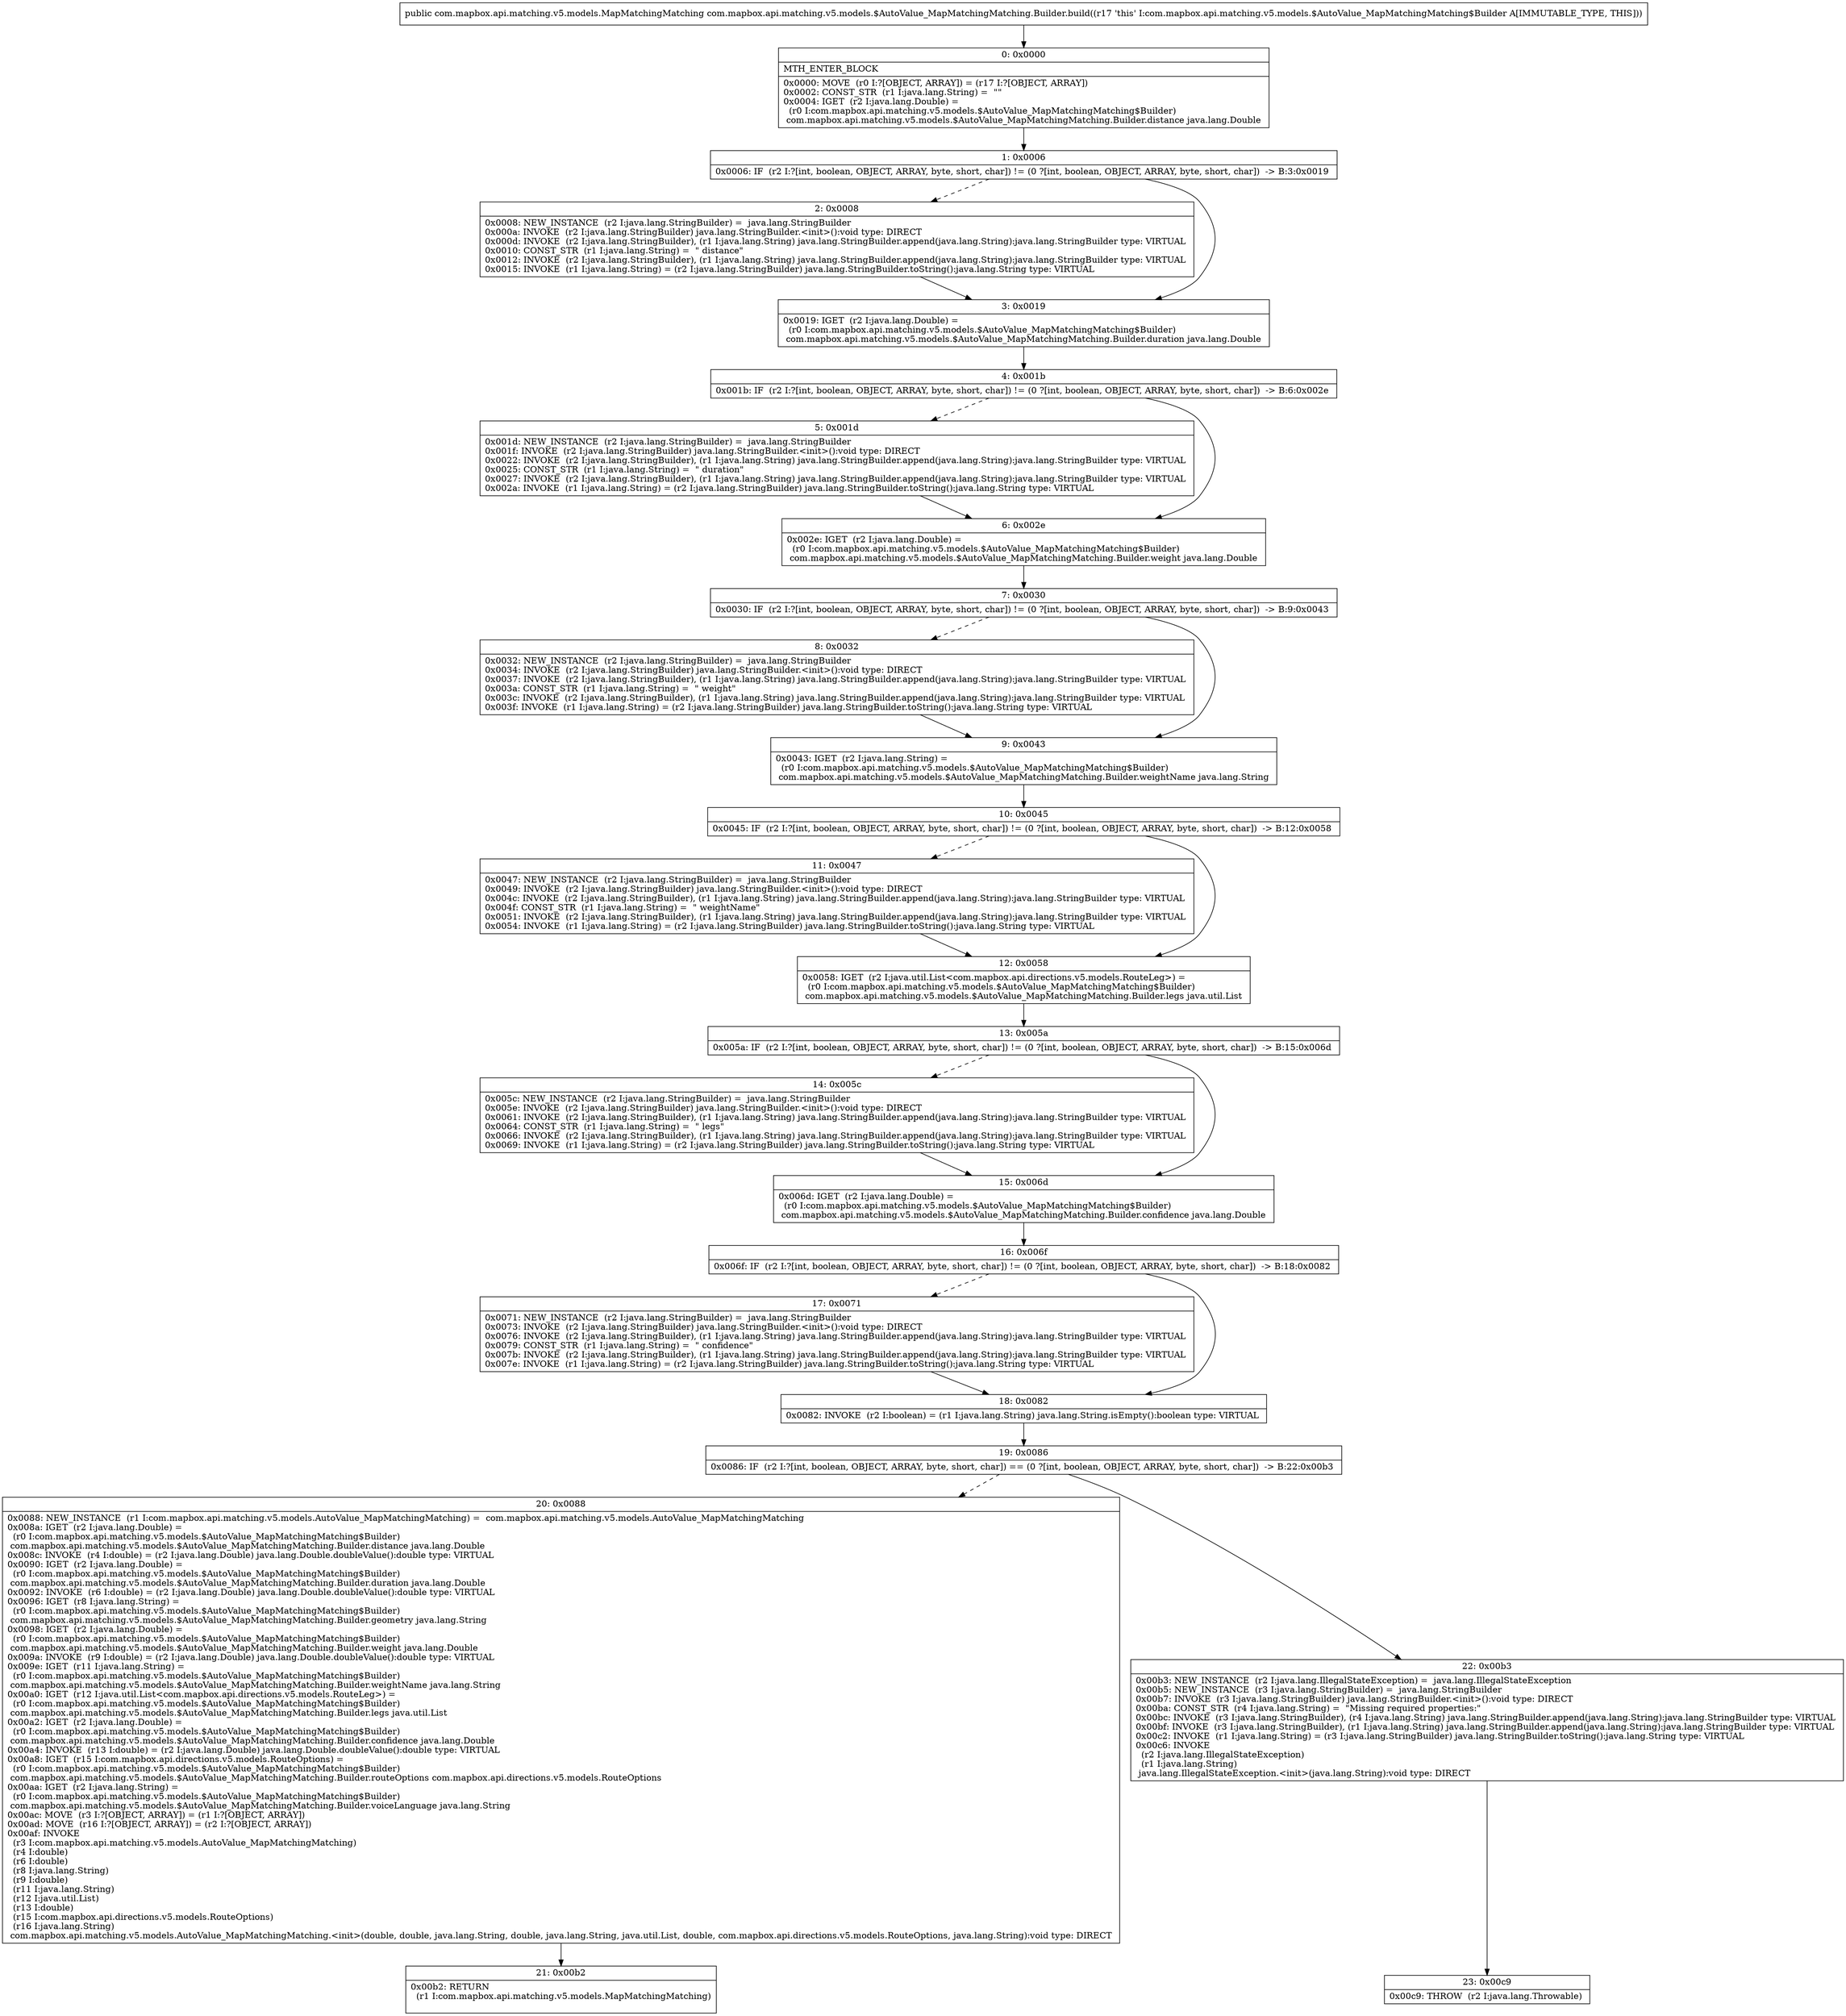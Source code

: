 digraph "CFG forcom.mapbox.api.matching.v5.models.$AutoValue_MapMatchingMatching.Builder.build()Lcom\/mapbox\/api\/matching\/v5\/models\/MapMatchingMatching;" {
Node_0 [shape=record,label="{0\:\ 0x0000|MTH_ENTER_BLOCK\l|0x0000: MOVE  (r0 I:?[OBJECT, ARRAY]) = (r17 I:?[OBJECT, ARRAY]) \l0x0002: CONST_STR  (r1 I:java.lang.String) =  \"\" \l0x0004: IGET  (r2 I:java.lang.Double) = \l  (r0 I:com.mapbox.api.matching.v5.models.$AutoValue_MapMatchingMatching$Builder)\l com.mapbox.api.matching.v5.models.$AutoValue_MapMatchingMatching.Builder.distance java.lang.Double \l}"];
Node_1 [shape=record,label="{1\:\ 0x0006|0x0006: IF  (r2 I:?[int, boolean, OBJECT, ARRAY, byte, short, char]) != (0 ?[int, boolean, OBJECT, ARRAY, byte, short, char])  \-\> B:3:0x0019 \l}"];
Node_2 [shape=record,label="{2\:\ 0x0008|0x0008: NEW_INSTANCE  (r2 I:java.lang.StringBuilder) =  java.lang.StringBuilder \l0x000a: INVOKE  (r2 I:java.lang.StringBuilder) java.lang.StringBuilder.\<init\>():void type: DIRECT \l0x000d: INVOKE  (r2 I:java.lang.StringBuilder), (r1 I:java.lang.String) java.lang.StringBuilder.append(java.lang.String):java.lang.StringBuilder type: VIRTUAL \l0x0010: CONST_STR  (r1 I:java.lang.String) =  \" distance\" \l0x0012: INVOKE  (r2 I:java.lang.StringBuilder), (r1 I:java.lang.String) java.lang.StringBuilder.append(java.lang.String):java.lang.StringBuilder type: VIRTUAL \l0x0015: INVOKE  (r1 I:java.lang.String) = (r2 I:java.lang.StringBuilder) java.lang.StringBuilder.toString():java.lang.String type: VIRTUAL \l}"];
Node_3 [shape=record,label="{3\:\ 0x0019|0x0019: IGET  (r2 I:java.lang.Double) = \l  (r0 I:com.mapbox.api.matching.v5.models.$AutoValue_MapMatchingMatching$Builder)\l com.mapbox.api.matching.v5.models.$AutoValue_MapMatchingMatching.Builder.duration java.lang.Double \l}"];
Node_4 [shape=record,label="{4\:\ 0x001b|0x001b: IF  (r2 I:?[int, boolean, OBJECT, ARRAY, byte, short, char]) != (0 ?[int, boolean, OBJECT, ARRAY, byte, short, char])  \-\> B:6:0x002e \l}"];
Node_5 [shape=record,label="{5\:\ 0x001d|0x001d: NEW_INSTANCE  (r2 I:java.lang.StringBuilder) =  java.lang.StringBuilder \l0x001f: INVOKE  (r2 I:java.lang.StringBuilder) java.lang.StringBuilder.\<init\>():void type: DIRECT \l0x0022: INVOKE  (r2 I:java.lang.StringBuilder), (r1 I:java.lang.String) java.lang.StringBuilder.append(java.lang.String):java.lang.StringBuilder type: VIRTUAL \l0x0025: CONST_STR  (r1 I:java.lang.String) =  \" duration\" \l0x0027: INVOKE  (r2 I:java.lang.StringBuilder), (r1 I:java.lang.String) java.lang.StringBuilder.append(java.lang.String):java.lang.StringBuilder type: VIRTUAL \l0x002a: INVOKE  (r1 I:java.lang.String) = (r2 I:java.lang.StringBuilder) java.lang.StringBuilder.toString():java.lang.String type: VIRTUAL \l}"];
Node_6 [shape=record,label="{6\:\ 0x002e|0x002e: IGET  (r2 I:java.lang.Double) = \l  (r0 I:com.mapbox.api.matching.v5.models.$AutoValue_MapMatchingMatching$Builder)\l com.mapbox.api.matching.v5.models.$AutoValue_MapMatchingMatching.Builder.weight java.lang.Double \l}"];
Node_7 [shape=record,label="{7\:\ 0x0030|0x0030: IF  (r2 I:?[int, boolean, OBJECT, ARRAY, byte, short, char]) != (0 ?[int, boolean, OBJECT, ARRAY, byte, short, char])  \-\> B:9:0x0043 \l}"];
Node_8 [shape=record,label="{8\:\ 0x0032|0x0032: NEW_INSTANCE  (r2 I:java.lang.StringBuilder) =  java.lang.StringBuilder \l0x0034: INVOKE  (r2 I:java.lang.StringBuilder) java.lang.StringBuilder.\<init\>():void type: DIRECT \l0x0037: INVOKE  (r2 I:java.lang.StringBuilder), (r1 I:java.lang.String) java.lang.StringBuilder.append(java.lang.String):java.lang.StringBuilder type: VIRTUAL \l0x003a: CONST_STR  (r1 I:java.lang.String) =  \" weight\" \l0x003c: INVOKE  (r2 I:java.lang.StringBuilder), (r1 I:java.lang.String) java.lang.StringBuilder.append(java.lang.String):java.lang.StringBuilder type: VIRTUAL \l0x003f: INVOKE  (r1 I:java.lang.String) = (r2 I:java.lang.StringBuilder) java.lang.StringBuilder.toString():java.lang.String type: VIRTUAL \l}"];
Node_9 [shape=record,label="{9\:\ 0x0043|0x0043: IGET  (r2 I:java.lang.String) = \l  (r0 I:com.mapbox.api.matching.v5.models.$AutoValue_MapMatchingMatching$Builder)\l com.mapbox.api.matching.v5.models.$AutoValue_MapMatchingMatching.Builder.weightName java.lang.String \l}"];
Node_10 [shape=record,label="{10\:\ 0x0045|0x0045: IF  (r2 I:?[int, boolean, OBJECT, ARRAY, byte, short, char]) != (0 ?[int, boolean, OBJECT, ARRAY, byte, short, char])  \-\> B:12:0x0058 \l}"];
Node_11 [shape=record,label="{11\:\ 0x0047|0x0047: NEW_INSTANCE  (r2 I:java.lang.StringBuilder) =  java.lang.StringBuilder \l0x0049: INVOKE  (r2 I:java.lang.StringBuilder) java.lang.StringBuilder.\<init\>():void type: DIRECT \l0x004c: INVOKE  (r2 I:java.lang.StringBuilder), (r1 I:java.lang.String) java.lang.StringBuilder.append(java.lang.String):java.lang.StringBuilder type: VIRTUAL \l0x004f: CONST_STR  (r1 I:java.lang.String) =  \" weightName\" \l0x0051: INVOKE  (r2 I:java.lang.StringBuilder), (r1 I:java.lang.String) java.lang.StringBuilder.append(java.lang.String):java.lang.StringBuilder type: VIRTUAL \l0x0054: INVOKE  (r1 I:java.lang.String) = (r2 I:java.lang.StringBuilder) java.lang.StringBuilder.toString():java.lang.String type: VIRTUAL \l}"];
Node_12 [shape=record,label="{12\:\ 0x0058|0x0058: IGET  (r2 I:java.util.List\<com.mapbox.api.directions.v5.models.RouteLeg\>) = \l  (r0 I:com.mapbox.api.matching.v5.models.$AutoValue_MapMatchingMatching$Builder)\l com.mapbox.api.matching.v5.models.$AutoValue_MapMatchingMatching.Builder.legs java.util.List \l}"];
Node_13 [shape=record,label="{13\:\ 0x005a|0x005a: IF  (r2 I:?[int, boolean, OBJECT, ARRAY, byte, short, char]) != (0 ?[int, boolean, OBJECT, ARRAY, byte, short, char])  \-\> B:15:0x006d \l}"];
Node_14 [shape=record,label="{14\:\ 0x005c|0x005c: NEW_INSTANCE  (r2 I:java.lang.StringBuilder) =  java.lang.StringBuilder \l0x005e: INVOKE  (r2 I:java.lang.StringBuilder) java.lang.StringBuilder.\<init\>():void type: DIRECT \l0x0061: INVOKE  (r2 I:java.lang.StringBuilder), (r1 I:java.lang.String) java.lang.StringBuilder.append(java.lang.String):java.lang.StringBuilder type: VIRTUAL \l0x0064: CONST_STR  (r1 I:java.lang.String) =  \" legs\" \l0x0066: INVOKE  (r2 I:java.lang.StringBuilder), (r1 I:java.lang.String) java.lang.StringBuilder.append(java.lang.String):java.lang.StringBuilder type: VIRTUAL \l0x0069: INVOKE  (r1 I:java.lang.String) = (r2 I:java.lang.StringBuilder) java.lang.StringBuilder.toString():java.lang.String type: VIRTUAL \l}"];
Node_15 [shape=record,label="{15\:\ 0x006d|0x006d: IGET  (r2 I:java.lang.Double) = \l  (r0 I:com.mapbox.api.matching.v5.models.$AutoValue_MapMatchingMatching$Builder)\l com.mapbox.api.matching.v5.models.$AutoValue_MapMatchingMatching.Builder.confidence java.lang.Double \l}"];
Node_16 [shape=record,label="{16\:\ 0x006f|0x006f: IF  (r2 I:?[int, boolean, OBJECT, ARRAY, byte, short, char]) != (0 ?[int, boolean, OBJECT, ARRAY, byte, short, char])  \-\> B:18:0x0082 \l}"];
Node_17 [shape=record,label="{17\:\ 0x0071|0x0071: NEW_INSTANCE  (r2 I:java.lang.StringBuilder) =  java.lang.StringBuilder \l0x0073: INVOKE  (r2 I:java.lang.StringBuilder) java.lang.StringBuilder.\<init\>():void type: DIRECT \l0x0076: INVOKE  (r2 I:java.lang.StringBuilder), (r1 I:java.lang.String) java.lang.StringBuilder.append(java.lang.String):java.lang.StringBuilder type: VIRTUAL \l0x0079: CONST_STR  (r1 I:java.lang.String) =  \" confidence\" \l0x007b: INVOKE  (r2 I:java.lang.StringBuilder), (r1 I:java.lang.String) java.lang.StringBuilder.append(java.lang.String):java.lang.StringBuilder type: VIRTUAL \l0x007e: INVOKE  (r1 I:java.lang.String) = (r2 I:java.lang.StringBuilder) java.lang.StringBuilder.toString():java.lang.String type: VIRTUAL \l}"];
Node_18 [shape=record,label="{18\:\ 0x0082|0x0082: INVOKE  (r2 I:boolean) = (r1 I:java.lang.String) java.lang.String.isEmpty():boolean type: VIRTUAL \l}"];
Node_19 [shape=record,label="{19\:\ 0x0086|0x0086: IF  (r2 I:?[int, boolean, OBJECT, ARRAY, byte, short, char]) == (0 ?[int, boolean, OBJECT, ARRAY, byte, short, char])  \-\> B:22:0x00b3 \l}"];
Node_20 [shape=record,label="{20\:\ 0x0088|0x0088: NEW_INSTANCE  (r1 I:com.mapbox.api.matching.v5.models.AutoValue_MapMatchingMatching) =  com.mapbox.api.matching.v5.models.AutoValue_MapMatchingMatching \l0x008a: IGET  (r2 I:java.lang.Double) = \l  (r0 I:com.mapbox.api.matching.v5.models.$AutoValue_MapMatchingMatching$Builder)\l com.mapbox.api.matching.v5.models.$AutoValue_MapMatchingMatching.Builder.distance java.lang.Double \l0x008c: INVOKE  (r4 I:double) = (r2 I:java.lang.Double) java.lang.Double.doubleValue():double type: VIRTUAL \l0x0090: IGET  (r2 I:java.lang.Double) = \l  (r0 I:com.mapbox.api.matching.v5.models.$AutoValue_MapMatchingMatching$Builder)\l com.mapbox.api.matching.v5.models.$AutoValue_MapMatchingMatching.Builder.duration java.lang.Double \l0x0092: INVOKE  (r6 I:double) = (r2 I:java.lang.Double) java.lang.Double.doubleValue():double type: VIRTUAL \l0x0096: IGET  (r8 I:java.lang.String) = \l  (r0 I:com.mapbox.api.matching.v5.models.$AutoValue_MapMatchingMatching$Builder)\l com.mapbox.api.matching.v5.models.$AutoValue_MapMatchingMatching.Builder.geometry java.lang.String \l0x0098: IGET  (r2 I:java.lang.Double) = \l  (r0 I:com.mapbox.api.matching.v5.models.$AutoValue_MapMatchingMatching$Builder)\l com.mapbox.api.matching.v5.models.$AutoValue_MapMatchingMatching.Builder.weight java.lang.Double \l0x009a: INVOKE  (r9 I:double) = (r2 I:java.lang.Double) java.lang.Double.doubleValue():double type: VIRTUAL \l0x009e: IGET  (r11 I:java.lang.String) = \l  (r0 I:com.mapbox.api.matching.v5.models.$AutoValue_MapMatchingMatching$Builder)\l com.mapbox.api.matching.v5.models.$AutoValue_MapMatchingMatching.Builder.weightName java.lang.String \l0x00a0: IGET  (r12 I:java.util.List\<com.mapbox.api.directions.v5.models.RouteLeg\>) = \l  (r0 I:com.mapbox.api.matching.v5.models.$AutoValue_MapMatchingMatching$Builder)\l com.mapbox.api.matching.v5.models.$AutoValue_MapMatchingMatching.Builder.legs java.util.List \l0x00a2: IGET  (r2 I:java.lang.Double) = \l  (r0 I:com.mapbox.api.matching.v5.models.$AutoValue_MapMatchingMatching$Builder)\l com.mapbox.api.matching.v5.models.$AutoValue_MapMatchingMatching.Builder.confidence java.lang.Double \l0x00a4: INVOKE  (r13 I:double) = (r2 I:java.lang.Double) java.lang.Double.doubleValue():double type: VIRTUAL \l0x00a8: IGET  (r15 I:com.mapbox.api.directions.v5.models.RouteOptions) = \l  (r0 I:com.mapbox.api.matching.v5.models.$AutoValue_MapMatchingMatching$Builder)\l com.mapbox.api.matching.v5.models.$AutoValue_MapMatchingMatching.Builder.routeOptions com.mapbox.api.directions.v5.models.RouteOptions \l0x00aa: IGET  (r2 I:java.lang.String) = \l  (r0 I:com.mapbox.api.matching.v5.models.$AutoValue_MapMatchingMatching$Builder)\l com.mapbox.api.matching.v5.models.$AutoValue_MapMatchingMatching.Builder.voiceLanguage java.lang.String \l0x00ac: MOVE  (r3 I:?[OBJECT, ARRAY]) = (r1 I:?[OBJECT, ARRAY]) \l0x00ad: MOVE  (r16 I:?[OBJECT, ARRAY]) = (r2 I:?[OBJECT, ARRAY]) \l0x00af: INVOKE  \l  (r3 I:com.mapbox.api.matching.v5.models.AutoValue_MapMatchingMatching)\l  (r4 I:double)\l  (r6 I:double)\l  (r8 I:java.lang.String)\l  (r9 I:double)\l  (r11 I:java.lang.String)\l  (r12 I:java.util.List)\l  (r13 I:double)\l  (r15 I:com.mapbox.api.directions.v5.models.RouteOptions)\l  (r16 I:java.lang.String)\l com.mapbox.api.matching.v5.models.AutoValue_MapMatchingMatching.\<init\>(double, double, java.lang.String, double, java.lang.String, java.util.List, double, com.mapbox.api.directions.v5.models.RouteOptions, java.lang.String):void type: DIRECT \l}"];
Node_21 [shape=record,label="{21\:\ 0x00b2|0x00b2: RETURN  \l  (r1 I:com.mapbox.api.matching.v5.models.MapMatchingMatching)\l \l}"];
Node_22 [shape=record,label="{22\:\ 0x00b3|0x00b3: NEW_INSTANCE  (r2 I:java.lang.IllegalStateException) =  java.lang.IllegalStateException \l0x00b5: NEW_INSTANCE  (r3 I:java.lang.StringBuilder) =  java.lang.StringBuilder \l0x00b7: INVOKE  (r3 I:java.lang.StringBuilder) java.lang.StringBuilder.\<init\>():void type: DIRECT \l0x00ba: CONST_STR  (r4 I:java.lang.String) =  \"Missing required properties:\" \l0x00bc: INVOKE  (r3 I:java.lang.StringBuilder), (r4 I:java.lang.String) java.lang.StringBuilder.append(java.lang.String):java.lang.StringBuilder type: VIRTUAL \l0x00bf: INVOKE  (r3 I:java.lang.StringBuilder), (r1 I:java.lang.String) java.lang.StringBuilder.append(java.lang.String):java.lang.StringBuilder type: VIRTUAL \l0x00c2: INVOKE  (r1 I:java.lang.String) = (r3 I:java.lang.StringBuilder) java.lang.StringBuilder.toString():java.lang.String type: VIRTUAL \l0x00c6: INVOKE  \l  (r2 I:java.lang.IllegalStateException)\l  (r1 I:java.lang.String)\l java.lang.IllegalStateException.\<init\>(java.lang.String):void type: DIRECT \l}"];
Node_23 [shape=record,label="{23\:\ 0x00c9|0x00c9: THROW  (r2 I:java.lang.Throwable) \l}"];
MethodNode[shape=record,label="{public com.mapbox.api.matching.v5.models.MapMatchingMatching com.mapbox.api.matching.v5.models.$AutoValue_MapMatchingMatching.Builder.build((r17 'this' I:com.mapbox.api.matching.v5.models.$AutoValue_MapMatchingMatching$Builder A[IMMUTABLE_TYPE, THIS])) }"];
MethodNode -> Node_0;
Node_0 -> Node_1;
Node_1 -> Node_2[style=dashed];
Node_1 -> Node_3;
Node_2 -> Node_3;
Node_3 -> Node_4;
Node_4 -> Node_5[style=dashed];
Node_4 -> Node_6;
Node_5 -> Node_6;
Node_6 -> Node_7;
Node_7 -> Node_8[style=dashed];
Node_7 -> Node_9;
Node_8 -> Node_9;
Node_9 -> Node_10;
Node_10 -> Node_11[style=dashed];
Node_10 -> Node_12;
Node_11 -> Node_12;
Node_12 -> Node_13;
Node_13 -> Node_14[style=dashed];
Node_13 -> Node_15;
Node_14 -> Node_15;
Node_15 -> Node_16;
Node_16 -> Node_17[style=dashed];
Node_16 -> Node_18;
Node_17 -> Node_18;
Node_18 -> Node_19;
Node_19 -> Node_20[style=dashed];
Node_19 -> Node_22;
Node_20 -> Node_21;
Node_22 -> Node_23;
}

